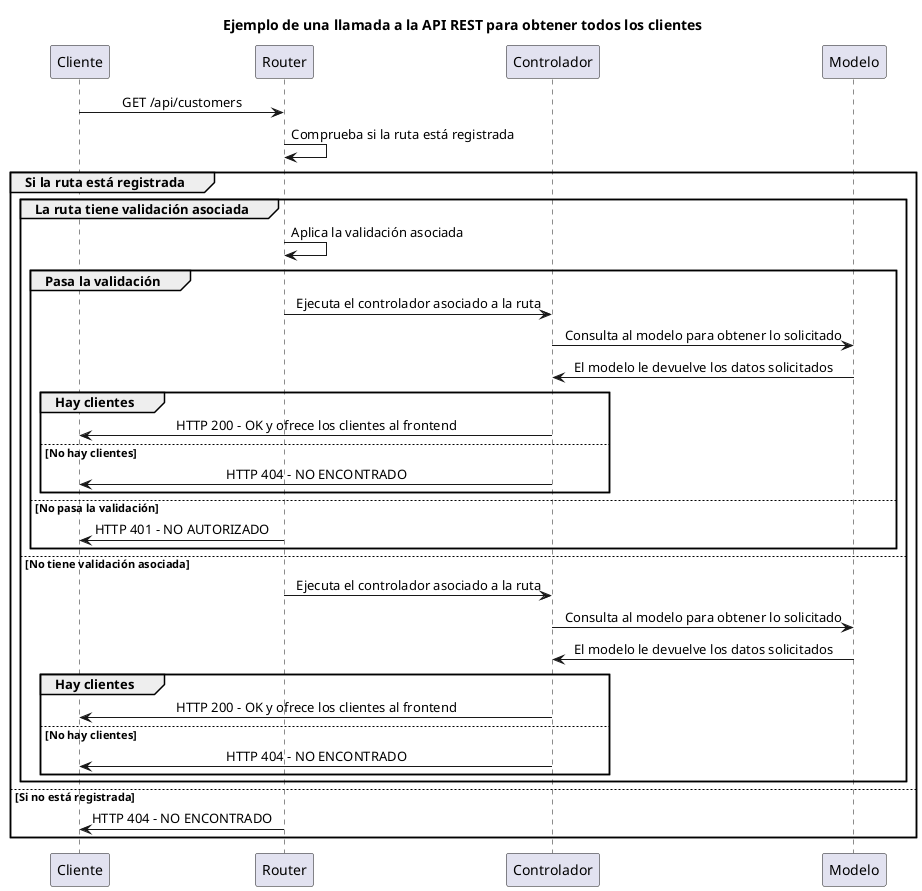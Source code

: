 @startuml
title Ejemplo de una llamada a la API REST para obtener todos los clientes
skinparam sequenceMessageAlign center

Cliente -> Router: GET /api/customers
Router -> Router: Comprueba si la ruta está registrada
group Si la ruta está registrada
    group La ruta tiene validación asociada
        Router -> Router: Aplica la validación asociada
        group Pasa la validación
            Router -> Controlador: Ejecuta el controlador asociado a la ruta
            Controlador -> Modelo: Consulta al modelo para obtener lo solicitado
            Modelo -> Controlador: El modelo le devuelve los datos solicitados
            group Hay clientes
                Controlador -> Cliente: HTTP 200 - OK y ofrece los clientes al frontend
            else No hay clientes
                Controlador -> Cliente: HTTP 404 - NO ENCONTRADO
            end
        else No pasa la validación
            Router -> Cliente: HTTP 401 - NO AUTORIZADO
        end
    else No tiene validación asociada
        Router -> Controlador: Ejecuta el controlador asociado a la ruta
        Controlador -> Modelo: Consulta al modelo para obtener lo solicitado
        Modelo -> Controlador: El modelo le devuelve los datos solicitados
        group Hay clientes
            Controlador -> Cliente: HTTP 200 - OK y ofrece los clientes al frontend
        else No hay clientes
            Controlador -> Cliente: HTTP 404 - NO ENCONTRADO
        end
    end
else Si no está registrada
    Router -> Cliente: HTTP 404 - NO ENCONTRADO
end

@enduml